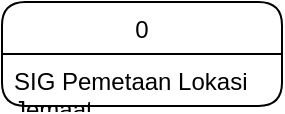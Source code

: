 <mxfile version="20.1.3" type="github">
  <diagram id="FNYH10jm-mw3mcxP2oJX" name="Page-1">
    <mxGraphModel dx="496" dy="281" grid="1" gridSize="10" guides="1" tooltips="1" connect="1" arrows="1" fold="1" page="1" pageScale="1" pageWidth="850" pageHeight="1100" math="0" shadow="0">
      <root>
        <mxCell id="0" />
        <mxCell id="1" parent="0" />
        <mxCell id="TgfOq_zZqyZ3QLLBSmN1-1" value="0" style="swimlane;fontStyle=0;childLayout=stackLayout;horizontal=1;startSize=26;fillColor=none;horizontalStack=0;resizeParent=1;resizeParentMax=0;resizeLast=0;collapsible=1;marginBottom=0;rounded=1;swimlaneLine=1;" vertex="1" parent="1">
          <mxGeometry x="330" y="140" width="140" height="52" as="geometry" />
        </mxCell>
        <mxCell id="TgfOq_zZqyZ3QLLBSmN1-2" value="SIG Pemetaan Lokasi Jemaat" style="text;strokeColor=none;fillColor=none;align=left;verticalAlign=top;spacingLeft=4;spacingRight=4;overflow=hidden;rotatable=0;points=[[0,0.5],[1,0.5]];portConstraint=eastwest;whiteSpace=wrap;" vertex="1" parent="TgfOq_zZqyZ3QLLBSmN1-1">
          <mxGeometry y="26" width="140" height="26" as="geometry" />
        </mxCell>
      </root>
    </mxGraphModel>
  </diagram>
</mxfile>
